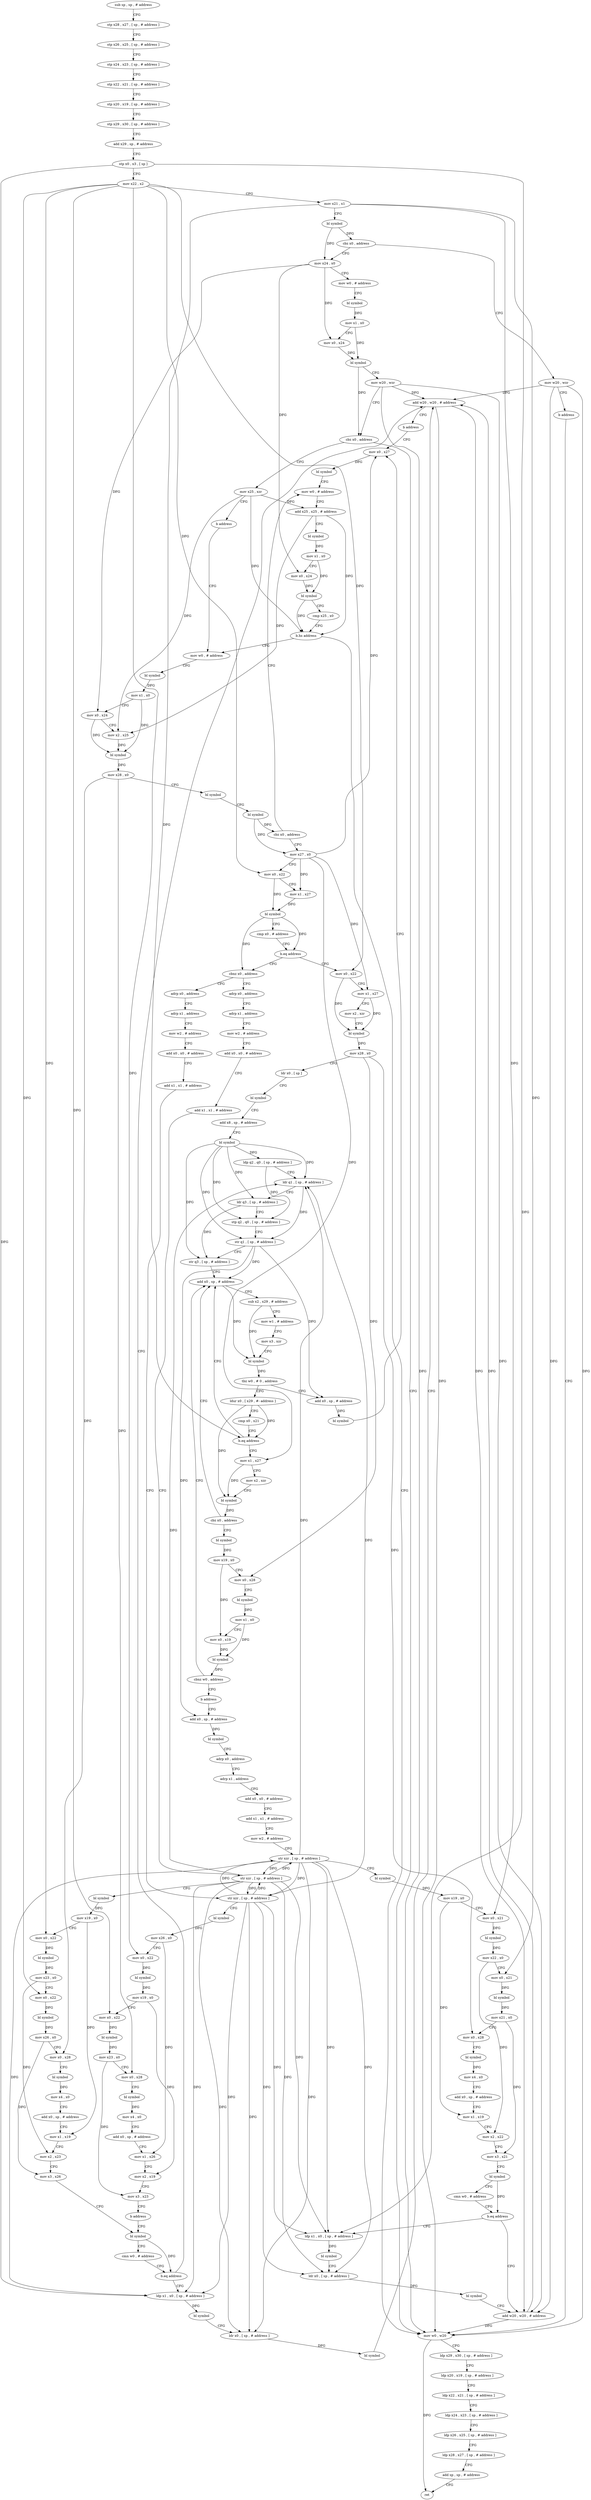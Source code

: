 digraph "func" {
"105044" [label = "sub sp , sp , # address" ]
"105048" [label = "stp x28 , x27 , [ sp , # address ]" ]
"105052" [label = "stp x26 , x25 , [ sp , # address ]" ]
"105056" [label = "stp x24 , x23 , [ sp , # address ]" ]
"105060" [label = "stp x22 , x21 , [ sp , # address ]" ]
"105064" [label = "stp x20 , x19 , [ sp , # address ]" ]
"105068" [label = "stp x29 , x30 , [ sp , # address ]" ]
"105072" [label = "add x29 , sp , # address" ]
"105076" [label = "stp x0 , x3 , [ sp ]" ]
"105080" [label = "mov x22 , x2" ]
"105084" [label = "mov x21 , x1" ]
"105088" [label = "bl symbol" ]
"105092" [label = "cbz x0 , address" ]
"105608" [label = "mov w20 , wzr" ]
"105096" [label = "mov x24 , x0" ]
"105612" [label = "b address" ]
"105740" [label = "mov w0 , w20" ]
"105100" [label = "mov w0 , # address" ]
"105104" [label = "bl symbol" ]
"105108" [label = "mov x1 , x0" ]
"105112" [label = "mov x0 , x24" ]
"105116" [label = "bl symbol" ]
"105120" [label = "mov w20 , wzr" ]
"105124" [label = "cbz x0 , address" ]
"105128" [label = "mov x25 , xzr" ]
"105744" [label = "ldp x29 , x30 , [ sp , # address ]" ]
"105748" [label = "ldp x20 , x19 , [ sp , # address ]" ]
"105752" [label = "ldp x22 , x21 , [ sp , # address ]" ]
"105756" [label = "ldp x24 , x23 , [ sp , # address ]" ]
"105760" [label = "ldp x26 , x25 , [ sp , # address ]" ]
"105764" [label = "ldp x28 , x27 , [ sp , # address ]" ]
"105768" [label = "add sp , sp , # address" ]
"105772" [label = "ret" ]
"105132" [label = "b address" ]
"105184" [label = "mov w0 , # address" ]
"105188" [label = "bl symbol" ]
"105192" [label = "mov x1 , x0" ]
"105196" [label = "mov x0 , x24" ]
"105200" [label = "mov x2 , x25" ]
"105204" [label = "bl symbol" ]
"105208" [label = "mov x28 , x0" ]
"105212" [label = "bl symbol" ]
"105216" [label = "bl symbol" ]
"105220" [label = "cbz x0 , address" ]
"105152" [label = "mov w0 , # address" ]
"105224" [label = "mov x27 , x0" ]
"105156" [label = "add x25 , x25 , # address" ]
"105160" [label = "bl symbol" ]
"105164" [label = "mov x1 , x0" ]
"105168" [label = "mov x0 , x24" ]
"105172" [label = "bl symbol" ]
"105176" [label = "cmp x25 , x0" ]
"105180" [label = "b.hs address" ]
"105228" [label = "mov x0 , x22" ]
"105232" [label = "mov x1 , x27" ]
"105236" [label = "bl symbol" ]
"105240" [label = "cmp x0 , # address" ]
"105244" [label = "b.eq address" ]
"105340" [label = "mov x0 , x22" ]
"105248" [label = "cbnz x0 , address" ]
"105344" [label = "mov x1 , x27" ]
"105348" [label = "mov x2 , xzr" ]
"105352" [label = "bl symbol" ]
"105356" [label = "mov x28 , x0" ]
"105360" [label = "ldr x0 , [ sp ]" ]
"105364" [label = "bl symbol" ]
"105368" [label = "add x8 , sp , # address" ]
"105372" [label = "bl symbol" ]
"105376" [label = "ldp q2 , q0 , [ sp , # address ]" ]
"105380" [label = "ldr q1 , [ sp , # address ]" ]
"105384" [label = "ldr q3 , [ sp , # address ]" ]
"105388" [label = "stp q2 , q0 , [ sp , # address ]" ]
"105392" [label = "str q1 , [ sp , # address ]" ]
"105396" [label = "str q3 , [ sp , # address ]" ]
"105400" [label = "add x0 , sp , # address" ]
"105488" [label = "adrp x0 , address" ]
"105252" [label = "adrp x0 , address" ]
"105136" [label = "add x0 , sp , # address" ]
"105140" [label = "bl symbol" ]
"105144" [label = "mov x0 , x27" ]
"105424" [label = "ldur x0 , [ x29 , #- address ]" ]
"105428" [label = "cmp x0 , x21" ]
"105432" [label = "b.eq address" ]
"105436" [label = "mov x1 , x27" ]
"105492" [label = "adrp x1 , address" ]
"105496" [label = "mov w2 , # address" ]
"105500" [label = "add x0 , x0 , # address" ]
"105504" [label = "add x1 , x1 , # address" ]
"105508" [label = "str xzr , [ sp , # address ]" ]
"105512" [label = "bl symbol" ]
"105516" [label = "mov x19 , x0" ]
"105520" [label = "mov x0 , x22" ]
"105524" [label = "bl symbol" ]
"105528" [label = "mov x23 , x0" ]
"105532" [label = "mov x0 , x22" ]
"105536" [label = "bl symbol" ]
"105540" [label = "mov x26 , x0" ]
"105544" [label = "mov x0 , x28" ]
"105548" [label = "bl symbol" ]
"105552" [label = "mov x4 , x0" ]
"105556" [label = "add x0 , sp , # address" ]
"105560" [label = "mov x1 , x19" ]
"105564" [label = "mov x2 , x23" ]
"105568" [label = "mov x3 , x26" ]
"105572" [label = "bl symbol" ]
"105256" [label = "adrp x1 , address" ]
"105260" [label = "mov w2 , # address" ]
"105264" [label = "add x0 , x0 , # address" ]
"105268" [label = "add x1 , x1 , # address" ]
"105272" [label = "str xzr , [ sp , # address ]" ]
"105276" [label = "bl symbol" ]
"105280" [label = "mov x26 , x0" ]
"105284" [label = "mov x0 , x22" ]
"105288" [label = "bl symbol" ]
"105292" [label = "mov x19 , x0" ]
"105296" [label = "mov x0 , x22" ]
"105300" [label = "bl symbol" ]
"105304" [label = "mov x23 , x0" ]
"105308" [label = "mov x0 , x28" ]
"105312" [label = "bl symbol" ]
"105316" [label = "mov x4 , x0" ]
"105320" [label = "add x0 , sp , # address" ]
"105324" [label = "mov x1 , x26" ]
"105328" [label = "mov x2 , x19" ]
"105332" [label = "mov x3 , x23" ]
"105336" [label = "b address" ]
"105404" [label = "sub x2 , x29 , # address" ]
"105408" [label = "mov w1 , # address" ]
"105412" [label = "mov x3 , xzr" ]
"105416" [label = "bl symbol" ]
"105420" [label = "tbz w0 , # 0 , address" ]
"105440" [label = "mov x2 , xzr" ]
"105444" [label = "bl symbol" ]
"105448" [label = "cbz x0 , address" ]
"105452" [label = "bl symbol" ]
"105600" [label = "add w20 , w20 , # address" ]
"105604" [label = "b address" ]
"105584" [label = "ldp x1 , x0 , [ sp , # address ]" ]
"105588" [label = "bl symbol" ]
"105592" [label = "ldr x0 , [ sp , # address ]" ]
"105596" [label = "bl symbol" ]
"105576" [label = "cmn w0 , # address" ]
"105580" [label = "b.eq address" ]
"105456" [label = "mov x19 , x0" ]
"105460" [label = "mov x0 , x28" ]
"105464" [label = "bl symbol" ]
"105468" [label = "mov x1 , x0" ]
"105472" [label = "mov x0 , x19" ]
"105476" [label = "bl symbol" ]
"105480" [label = "cbnz w0 , address" ]
"105484" [label = "b address" ]
"105148" [label = "bl symbol" ]
"105616" [label = "add x0 , sp , # address" ]
"105620" [label = "bl symbol" ]
"105624" [label = "adrp x0 , address" ]
"105628" [label = "adrp x1 , address" ]
"105632" [label = "add x0 , x0 , # address" ]
"105636" [label = "add x1 , x1 , # address" ]
"105640" [label = "mov w2 , # address" ]
"105644" [label = "str xzr , [ sp , # address ]" ]
"105648" [label = "bl symbol" ]
"105652" [label = "mov x19 , x0" ]
"105656" [label = "mov x0 , x21" ]
"105660" [label = "bl symbol" ]
"105664" [label = "mov x22 , x0" ]
"105668" [label = "mov x0 , x21" ]
"105672" [label = "bl symbol" ]
"105676" [label = "mov x21 , x0" ]
"105680" [label = "mov x0 , x28" ]
"105684" [label = "bl symbol" ]
"105688" [label = "mov x4 , x0" ]
"105692" [label = "add x0 , sp , # address" ]
"105696" [label = "mov x1 , x19" ]
"105700" [label = "mov x2 , x22" ]
"105704" [label = "mov x3 , x21" ]
"105708" [label = "bl symbol" ]
"105712" [label = "cmn w0 , # address" ]
"105716" [label = "b.eq address" ]
"105736" [label = "add w20 , w20 , # address" ]
"105720" [label = "ldp x1 , x0 , [ sp , # address ]" ]
"105724" [label = "bl symbol" ]
"105728" [label = "ldr x0 , [ sp , # address ]" ]
"105732" [label = "bl symbol" ]
"105044" -> "105048" [ label = "CFG" ]
"105048" -> "105052" [ label = "CFG" ]
"105052" -> "105056" [ label = "CFG" ]
"105056" -> "105060" [ label = "CFG" ]
"105060" -> "105064" [ label = "CFG" ]
"105064" -> "105068" [ label = "CFG" ]
"105068" -> "105072" [ label = "CFG" ]
"105072" -> "105076" [ label = "CFG" ]
"105076" -> "105080" [ label = "CFG" ]
"105076" -> "105584" [ label = "DFG" ]
"105076" -> "105720" [ label = "DFG" ]
"105080" -> "105084" [ label = "CFG" ]
"105080" -> "105228" [ label = "DFG" ]
"105080" -> "105340" [ label = "DFG" ]
"105080" -> "105520" [ label = "DFG" ]
"105080" -> "105532" [ label = "DFG" ]
"105080" -> "105284" [ label = "DFG" ]
"105080" -> "105296" [ label = "DFG" ]
"105084" -> "105088" [ label = "CFG" ]
"105084" -> "105432" [ label = "DFG" ]
"105084" -> "105656" [ label = "DFG" ]
"105084" -> "105668" [ label = "DFG" ]
"105088" -> "105092" [ label = "DFG" ]
"105088" -> "105096" [ label = "DFG" ]
"105092" -> "105608" [ label = "CFG" ]
"105092" -> "105096" [ label = "CFG" ]
"105608" -> "105612" [ label = "CFG" ]
"105608" -> "105740" [ label = "DFG" ]
"105608" -> "105600" [ label = "DFG" ]
"105608" -> "105736" [ label = "DFG" ]
"105096" -> "105100" [ label = "CFG" ]
"105096" -> "105112" [ label = "DFG" ]
"105096" -> "105196" [ label = "DFG" ]
"105096" -> "105168" [ label = "DFG" ]
"105612" -> "105740" [ label = "CFG" ]
"105740" -> "105744" [ label = "CFG" ]
"105740" -> "105772" [ label = "DFG" ]
"105100" -> "105104" [ label = "CFG" ]
"105104" -> "105108" [ label = "DFG" ]
"105108" -> "105112" [ label = "CFG" ]
"105108" -> "105116" [ label = "DFG" ]
"105112" -> "105116" [ label = "DFG" ]
"105116" -> "105120" [ label = "CFG" ]
"105116" -> "105124" [ label = "DFG" ]
"105120" -> "105124" [ label = "CFG" ]
"105120" -> "105740" [ label = "DFG" ]
"105120" -> "105600" [ label = "DFG" ]
"105120" -> "105736" [ label = "DFG" ]
"105124" -> "105740" [ label = "CFG" ]
"105124" -> "105128" [ label = "CFG" ]
"105128" -> "105132" [ label = "CFG" ]
"105128" -> "105200" [ label = "DFG" ]
"105128" -> "105156" [ label = "DFG" ]
"105128" -> "105180" [ label = "DFG" ]
"105744" -> "105748" [ label = "CFG" ]
"105748" -> "105752" [ label = "CFG" ]
"105752" -> "105756" [ label = "CFG" ]
"105756" -> "105760" [ label = "CFG" ]
"105760" -> "105764" [ label = "CFG" ]
"105764" -> "105768" [ label = "CFG" ]
"105768" -> "105772" [ label = "CFG" ]
"105132" -> "105184" [ label = "CFG" ]
"105184" -> "105188" [ label = "CFG" ]
"105188" -> "105192" [ label = "DFG" ]
"105192" -> "105196" [ label = "CFG" ]
"105192" -> "105204" [ label = "DFG" ]
"105196" -> "105200" [ label = "CFG" ]
"105196" -> "105204" [ label = "DFG" ]
"105200" -> "105204" [ label = "DFG" ]
"105204" -> "105208" [ label = "DFG" ]
"105208" -> "105212" [ label = "CFG" ]
"105208" -> "105544" [ label = "DFG" ]
"105208" -> "105308" [ label = "DFG" ]
"105212" -> "105216" [ label = "CFG" ]
"105216" -> "105220" [ label = "DFG" ]
"105216" -> "105224" [ label = "DFG" ]
"105220" -> "105152" [ label = "CFG" ]
"105220" -> "105224" [ label = "CFG" ]
"105152" -> "105156" [ label = "CFG" ]
"105224" -> "105228" [ label = "CFG" ]
"105224" -> "105232" [ label = "DFG" ]
"105224" -> "105344" [ label = "DFG" ]
"105224" -> "105144" [ label = "DFG" ]
"105224" -> "105436" [ label = "DFG" ]
"105156" -> "105160" [ label = "CFG" ]
"105156" -> "105200" [ label = "DFG" ]
"105156" -> "105180" [ label = "DFG" ]
"105160" -> "105164" [ label = "DFG" ]
"105164" -> "105168" [ label = "CFG" ]
"105164" -> "105172" [ label = "DFG" ]
"105168" -> "105172" [ label = "DFG" ]
"105172" -> "105176" [ label = "CFG" ]
"105172" -> "105180" [ label = "DFG" ]
"105176" -> "105180" [ label = "CFG" ]
"105180" -> "105740" [ label = "CFG" ]
"105180" -> "105184" [ label = "CFG" ]
"105228" -> "105232" [ label = "CFG" ]
"105228" -> "105236" [ label = "DFG" ]
"105232" -> "105236" [ label = "DFG" ]
"105236" -> "105240" [ label = "CFG" ]
"105236" -> "105244" [ label = "DFG" ]
"105236" -> "105248" [ label = "DFG" ]
"105240" -> "105244" [ label = "CFG" ]
"105244" -> "105340" [ label = "CFG" ]
"105244" -> "105248" [ label = "CFG" ]
"105340" -> "105344" [ label = "CFG" ]
"105340" -> "105352" [ label = "DFG" ]
"105248" -> "105488" [ label = "CFG" ]
"105248" -> "105252" [ label = "CFG" ]
"105344" -> "105348" [ label = "CFG" ]
"105344" -> "105352" [ label = "DFG" ]
"105348" -> "105352" [ label = "CFG" ]
"105352" -> "105356" [ label = "DFG" ]
"105356" -> "105360" [ label = "CFG" ]
"105356" -> "105460" [ label = "DFG" ]
"105356" -> "105680" [ label = "DFG" ]
"105360" -> "105364" [ label = "CFG" ]
"105364" -> "105368" [ label = "CFG" ]
"105368" -> "105372" [ label = "CFG" ]
"105372" -> "105376" [ label = "DFG" ]
"105372" -> "105388" [ label = "DFG" ]
"105372" -> "105380" [ label = "DFG" ]
"105372" -> "105392" [ label = "DFG" ]
"105372" -> "105384" [ label = "DFG" ]
"105372" -> "105396" [ label = "DFG" ]
"105376" -> "105380" [ label = "CFG" ]
"105376" -> "105388" [ label = "DFG" ]
"105380" -> "105384" [ label = "CFG" ]
"105380" -> "105392" [ label = "DFG" ]
"105384" -> "105388" [ label = "CFG" ]
"105384" -> "105396" [ label = "DFG" ]
"105388" -> "105392" [ label = "CFG" ]
"105392" -> "105396" [ label = "CFG" ]
"105392" -> "105400" [ label = "DFG" ]
"105392" -> "105136" [ label = "DFG" ]
"105392" -> "105616" [ label = "DFG" ]
"105396" -> "105400" [ label = "CFG" ]
"105400" -> "105404" [ label = "CFG" ]
"105400" -> "105416" [ label = "DFG" ]
"105488" -> "105492" [ label = "CFG" ]
"105252" -> "105256" [ label = "CFG" ]
"105136" -> "105140" [ label = "DFG" ]
"105140" -> "105144" [ label = "CFG" ]
"105144" -> "105148" [ label = "DFG" ]
"105424" -> "105428" [ label = "CFG" ]
"105424" -> "105432" [ label = "DFG" ]
"105424" -> "105444" [ label = "DFG" ]
"105428" -> "105432" [ label = "CFG" ]
"105432" -> "105400" [ label = "CFG" ]
"105432" -> "105436" [ label = "CFG" ]
"105436" -> "105440" [ label = "CFG" ]
"105436" -> "105444" [ label = "DFG" ]
"105492" -> "105496" [ label = "CFG" ]
"105496" -> "105500" [ label = "CFG" ]
"105500" -> "105504" [ label = "CFG" ]
"105504" -> "105508" [ label = "CFG" ]
"105508" -> "105512" [ label = "CFG" ]
"105508" -> "105380" [ label = "DFG" ]
"105508" -> "105272" [ label = "DFG" ]
"105508" -> "105584" [ label = "DFG" ]
"105508" -> "105592" [ label = "DFG" ]
"105508" -> "105644" [ label = "DFG" ]
"105508" -> "105720" [ label = "DFG" ]
"105508" -> "105728" [ label = "DFG" ]
"105512" -> "105516" [ label = "DFG" ]
"105516" -> "105520" [ label = "CFG" ]
"105516" -> "105560" [ label = "DFG" ]
"105520" -> "105524" [ label = "DFG" ]
"105524" -> "105528" [ label = "DFG" ]
"105528" -> "105532" [ label = "CFG" ]
"105528" -> "105564" [ label = "DFG" ]
"105532" -> "105536" [ label = "DFG" ]
"105536" -> "105540" [ label = "DFG" ]
"105540" -> "105544" [ label = "CFG" ]
"105540" -> "105568" [ label = "DFG" ]
"105544" -> "105548" [ label = "CFG" ]
"105548" -> "105552" [ label = "DFG" ]
"105552" -> "105556" [ label = "CFG" ]
"105556" -> "105560" [ label = "CFG" ]
"105560" -> "105564" [ label = "CFG" ]
"105564" -> "105568" [ label = "CFG" ]
"105568" -> "105572" [ label = "CFG" ]
"105572" -> "105576" [ label = "CFG" ]
"105572" -> "105580" [ label = "DFG" ]
"105256" -> "105260" [ label = "CFG" ]
"105260" -> "105264" [ label = "CFG" ]
"105264" -> "105268" [ label = "CFG" ]
"105268" -> "105272" [ label = "CFG" ]
"105272" -> "105276" [ label = "CFG" ]
"105272" -> "105380" [ label = "DFG" ]
"105272" -> "105508" [ label = "DFG" ]
"105272" -> "105584" [ label = "DFG" ]
"105272" -> "105592" [ label = "DFG" ]
"105272" -> "105644" [ label = "DFG" ]
"105272" -> "105720" [ label = "DFG" ]
"105272" -> "105728" [ label = "DFG" ]
"105276" -> "105280" [ label = "DFG" ]
"105280" -> "105284" [ label = "CFG" ]
"105280" -> "105324" [ label = "DFG" ]
"105284" -> "105288" [ label = "DFG" ]
"105288" -> "105292" [ label = "DFG" ]
"105292" -> "105296" [ label = "CFG" ]
"105292" -> "105328" [ label = "DFG" ]
"105296" -> "105300" [ label = "DFG" ]
"105300" -> "105304" [ label = "DFG" ]
"105304" -> "105308" [ label = "CFG" ]
"105304" -> "105332" [ label = "DFG" ]
"105308" -> "105312" [ label = "CFG" ]
"105312" -> "105316" [ label = "DFG" ]
"105316" -> "105320" [ label = "CFG" ]
"105320" -> "105324" [ label = "CFG" ]
"105324" -> "105328" [ label = "CFG" ]
"105328" -> "105332" [ label = "CFG" ]
"105332" -> "105336" [ label = "CFG" ]
"105336" -> "105572" [ label = "CFG" ]
"105404" -> "105408" [ label = "CFG" ]
"105404" -> "105416" [ label = "DFG" ]
"105408" -> "105412" [ label = "CFG" ]
"105412" -> "105416" [ label = "CFG" ]
"105416" -> "105420" [ label = "DFG" ]
"105420" -> "105136" [ label = "CFG" ]
"105420" -> "105424" [ label = "CFG" ]
"105440" -> "105444" [ label = "CFG" ]
"105444" -> "105448" [ label = "DFG" ]
"105448" -> "105400" [ label = "CFG" ]
"105448" -> "105452" [ label = "CFG" ]
"105452" -> "105456" [ label = "DFG" ]
"105600" -> "105604" [ label = "CFG" ]
"105600" -> "105740" [ label = "DFG" ]
"105600" -> "105736" [ label = "DFG" ]
"105604" -> "105144" [ label = "CFG" ]
"105584" -> "105588" [ label = "DFG" ]
"105588" -> "105592" [ label = "CFG" ]
"105592" -> "105596" [ label = "DFG" ]
"105596" -> "105600" [ label = "CFG" ]
"105576" -> "105580" [ label = "CFG" ]
"105580" -> "105600" [ label = "CFG" ]
"105580" -> "105584" [ label = "CFG" ]
"105456" -> "105460" [ label = "CFG" ]
"105456" -> "105472" [ label = "DFG" ]
"105460" -> "105464" [ label = "CFG" ]
"105464" -> "105468" [ label = "DFG" ]
"105468" -> "105472" [ label = "CFG" ]
"105468" -> "105476" [ label = "DFG" ]
"105472" -> "105476" [ label = "DFG" ]
"105476" -> "105480" [ label = "DFG" ]
"105480" -> "105400" [ label = "CFG" ]
"105480" -> "105484" [ label = "CFG" ]
"105484" -> "105616" [ label = "CFG" ]
"105148" -> "105152" [ label = "CFG" ]
"105616" -> "105620" [ label = "DFG" ]
"105620" -> "105624" [ label = "CFG" ]
"105624" -> "105628" [ label = "CFG" ]
"105628" -> "105632" [ label = "CFG" ]
"105632" -> "105636" [ label = "CFG" ]
"105636" -> "105640" [ label = "CFG" ]
"105640" -> "105644" [ label = "CFG" ]
"105644" -> "105648" [ label = "CFG" ]
"105644" -> "105380" [ label = "DFG" ]
"105644" -> "105508" [ label = "DFG" ]
"105644" -> "105272" [ label = "DFG" ]
"105644" -> "105584" [ label = "DFG" ]
"105644" -> "105592" [ label = "DFG" ]
"105644" -> "105720" [ label = "DFG" ]
"105644" -> "105728" [ label = "DFG" ]
"105648" -> "105652" [ label = "DFG" ]
"105652" -> "105656" [ label = "CFG" ]
"105652" -> "105696" [ label = "DFG" ]
"105656" -> "105660" [ label = "DFG" ]
"105660" -> "105664" [ label = "DFG" ]
"105664" -> "105668" [ label = "CFG" ]
"105664" -> "105700" [ label = "DFG" ]
"105668" -> "105672" [ label = "DFG" ]
"105672" -> "105676" [ label = "DFG" ]
"105676" -> "105680" [ label = "CFG" ]
"105676" -> "105704" [ label = "DFG" ]
"105680" -> "105684" [ label = "CFG" ]
"105684" -> "105688" [ label = "DFG" ]
"105688" -> "105692" [ label = "CFG" ]
"105692" -> "105696" [ label = "CFG" ]
"105696" -> "105700" [ label = "CFG" ]
"105700" -> "105704" [ label = "CFG" ]
"105704" -> "105708" [ label = "CFG" ]
"105708" -> "105712" [ label = "CFG" ]
"105708" -> "105716" [ label = "DFG" ]
"105712" -> "105716" [ label = "CFG" ]
"105716" -> "105736" [ label = "CFG" ]
"105716" -> "105720" [ label = "CFG" ]
"105736" -> "105740" [ label = "DFG" ]
"105736" -> "105600" [ label = "DFG" ]
"105720" -> "105724" [ label = "DFG" ]
"105724" -> "105728" [ label = "CFG" ]
"105728" -> "105732" [ label = "DFG" ]
"105732" -> "105736" [ label = "CFG" ]
}
